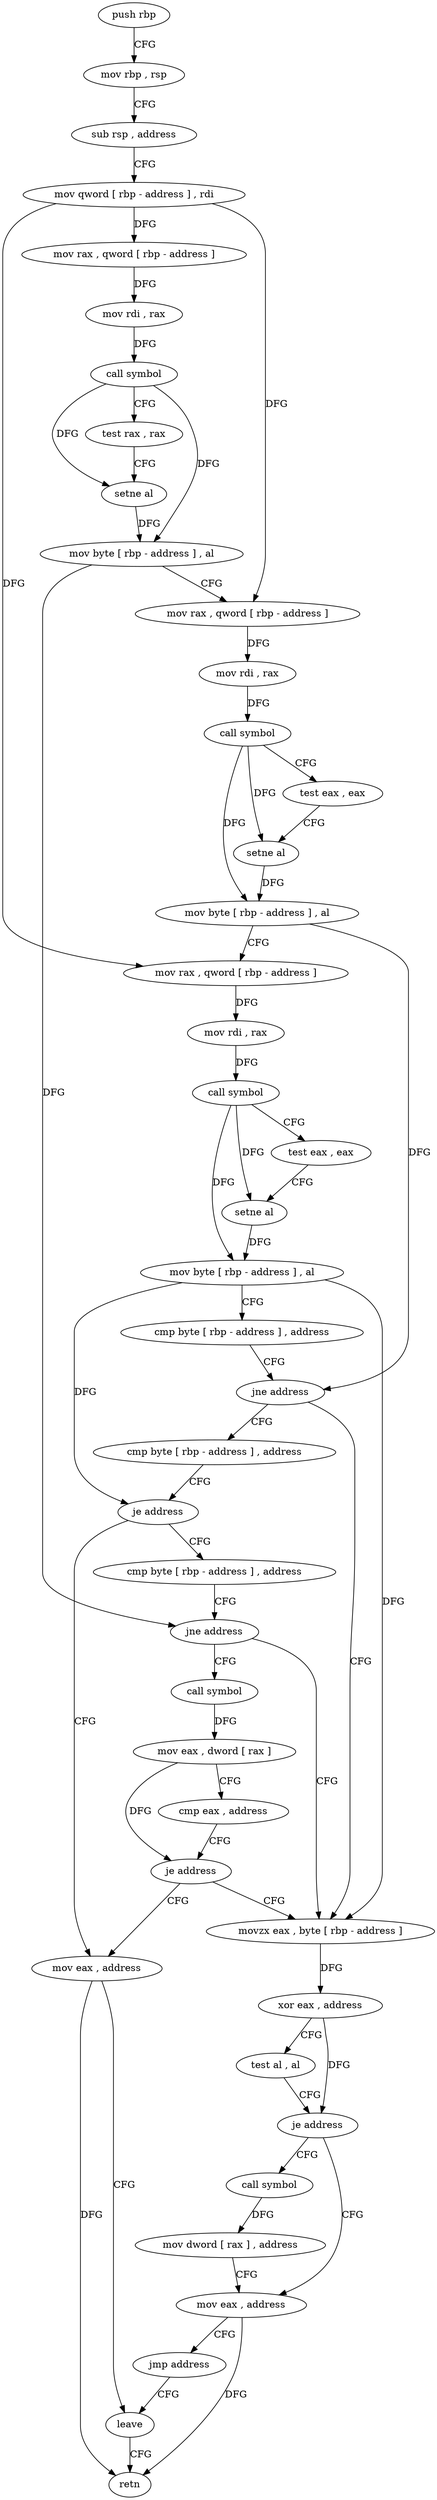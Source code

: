 digraph "func" {
"4492812" [label = "push rbp" ]
"4492813" [label = "mov rbp , rsp" ]
"4492816" [label = "sub rsp , address" ]
"4492820" [label = "mov qword [ rbp - address ] , rdi" ]
"4492824" [label = "mov rax , qword [ rbp - address ]" ]
"4492828" [label = "mov rdi , rax" ]
"4492831" [label = "call symbol" ]
"4492836" [label = "test rax , rax" ]
"4492839" [label = "setne al" ]
"4492842" [label = "mov byte [ rbp - address ] , al" ]
"4492845" [label = "mov rax , qword [ rbp - address ]" ]
"4492849" [label = "mov rdi , rax" ]
"4492852" [label = "call symbol" ]
"4492857" [label = "test eax , eax" ]
"4492859" [label = "setne al" ]
"4492862" [label = "mov byte [ rbp - address ] , al" ]
"4492865" [label = "mov rax , qword [ rbp - address ]" ]
"4492869" [label = "mov rdi , rax" ]
"4492872" [label = "call symbol" ]
"4492877" [label = "test eax , eax" ]
"4492879" [label = "setne al" ]
"4492882" [label = "mov byte [ rbp - address ] , al" ]
"4492885" [label = "cmp byte [ rbp - address ] , address" ]
"4492889" [label = "jne address" ]
"4492915" [label = "movzx eax , byte [ rbp - address ]" ]
"4492891" [label = "cmp byte [ rbp - address ] , address" ]
"4492919" [label = "xor eax , address" ]
"4492922" [label = "test al , al" ]
"4492924" [label = "je address" ]
"4492937" [label = "mov eax , address" ]
"4492926" [label = "call symbol" ]
"4492895" [label = "je address" ]
"4492944" [label = "mov eax , address" ]
"4492897" [label = "cmp byte [ rbp - address ] , address" ]
"4492942" [label = "jmp address" ]
"4492949" [label = "leave" ]
"4492931" [label = "mov dword [ rax ] , address" ]
"4492901" [label = "jne address" ]
"4492903" [label = "call symbol" ]
"4492950" [label = "retn" ]
"4492908" [label = "mov eax , dword [ rax ]" ]
"4492910" [label = "cmp eax , address" ]
"4492913" [label = "je address" ]
"4492812" -> "4492813" [ label = "CFG" ]
"4492813" -> "4492816" [ label = "CFG" ]
"4492816" -> "4492820" [ label = "CFG" ]
"4492820" -> "4492824" [ label = "DFG" ]
"4492820" -> "4492845" [ label = "DFG" ]
"4492820" -> "4492865" [ label = "DFG" ]
"4492824" -> "4492828" [ label = "DFG" ]
"4492828" -> "4492831" [ label = "DFG" ]
"4492831" -> "4492836" [ label = "CFG" ]
"4492831" -> "4492839" [ label = "DFG" ]
"4492831" -> "4492842" [ label = "DFG" ]
"4492836" -> "4492839" [ label = "CFG" ]
"4492839" -> "4492842" [ label = "DFG" ]
"4492842" -> "4492845" [ label = "CFG" ]
"4492842" -> "4492901" [ label = "DFG" ]
"4492845" -> "4492849" [ label = "DFG" ]
"4492849" -> "4492852" [ label = "DFG" ]
"4492852" -> "4492857" [ label = "CFG" ]
"4492852" -> "4492859" [ label = "DFG" ]
"4492852" -> "4492862" [ label = "DFG" ]
"4492857" -> "4492859" [ label = "CFG" ]
"4492859" -> "4492862" [ label = "DFG" ]
"4492862" -> "4492865" [ label = "CFG" ]
"4492862" -> "4492889" [ label = "DFG" ]
"4492865" -> "4492869" [ label = "DFG" ]
"4492869" -> "4492872" [ label = "DFG" ]
"4492872" -> "4492877" [ label = "CFG" ]
"4492872" -> "4492879" [ label = "DFG" ]
"4492872" -> "4492882" [ label = "DFG" ]
"4492877" -> "4492879" [ label = "CFG" ]
"4492879" -> "4492882" [ label = "DFG" ]
"4492882" -> "4492885" [ label = "CFG" ]
"4492882" -> "4492915" [ label = "DFG" ]
"4492882" -> "4492895" [ label = "DFG" ]
"4492885" -> "4492889" [ label = "CFG" ]
"4492889" -> "4492915" [ label = "CFG" ]
"4492889" -> "4492891" [ label = "CFG" ]
"4492915" -> "4492919" [ label = "DFG" ]
"4492891" -> "4492895" [ label = "CFG" ]
"4492919" -> "4492922" [ label = "CFG" ]
"4492919" -> "4492924" [ label = "DFG" ]
"4492922" -> "4492924" [ label = "CFG" ]
"4492924" -> "4492937" [ label = "CFG" ]
"4492924" -> "4492926" [ label = "CFG" ]
"4492937" -> "4492942" [ label = "CFG" ]
"4492937" -> "4492950" [ label = "DFG" ]
"4492926" -> "4492931" [ label = "DFG" ]
"4492895" -> "4492944" [ label = "CFG" ]
"4492895" -> "4492897" [ label = "CFG" ]
"4492944" -> "4492949" [ label = "CFG" ]
"4492944" -> "4492950" [ label = "DFG" ]
"4492897" -> "4492901" [ label = "CFG" ]
"4492942" -> "4492949" [ label = "CFG" ]
"4492949" -> "4492950" [ label = "CFG" ]
"4492931" -> "4492937" [ label = "CFG" ]
"4492901" -> "4492915" [ label = "CFG" ]
"4492901" -> "4492903" [ label = "CFG" ]
"4492903" -> "4492908" [ label = "DFG" ]
"4492908" -> "4492910" [ label = "CFG" ]
"4492908" -> "4492913" [ label = "DFG" ]
"4492910" -> "4492913" [ label = "CFG" ]
"4492913" -> "4492944" [ label = "CFG" ]
"4492913" -> "4492915" [ label = "CFG" ]
}
